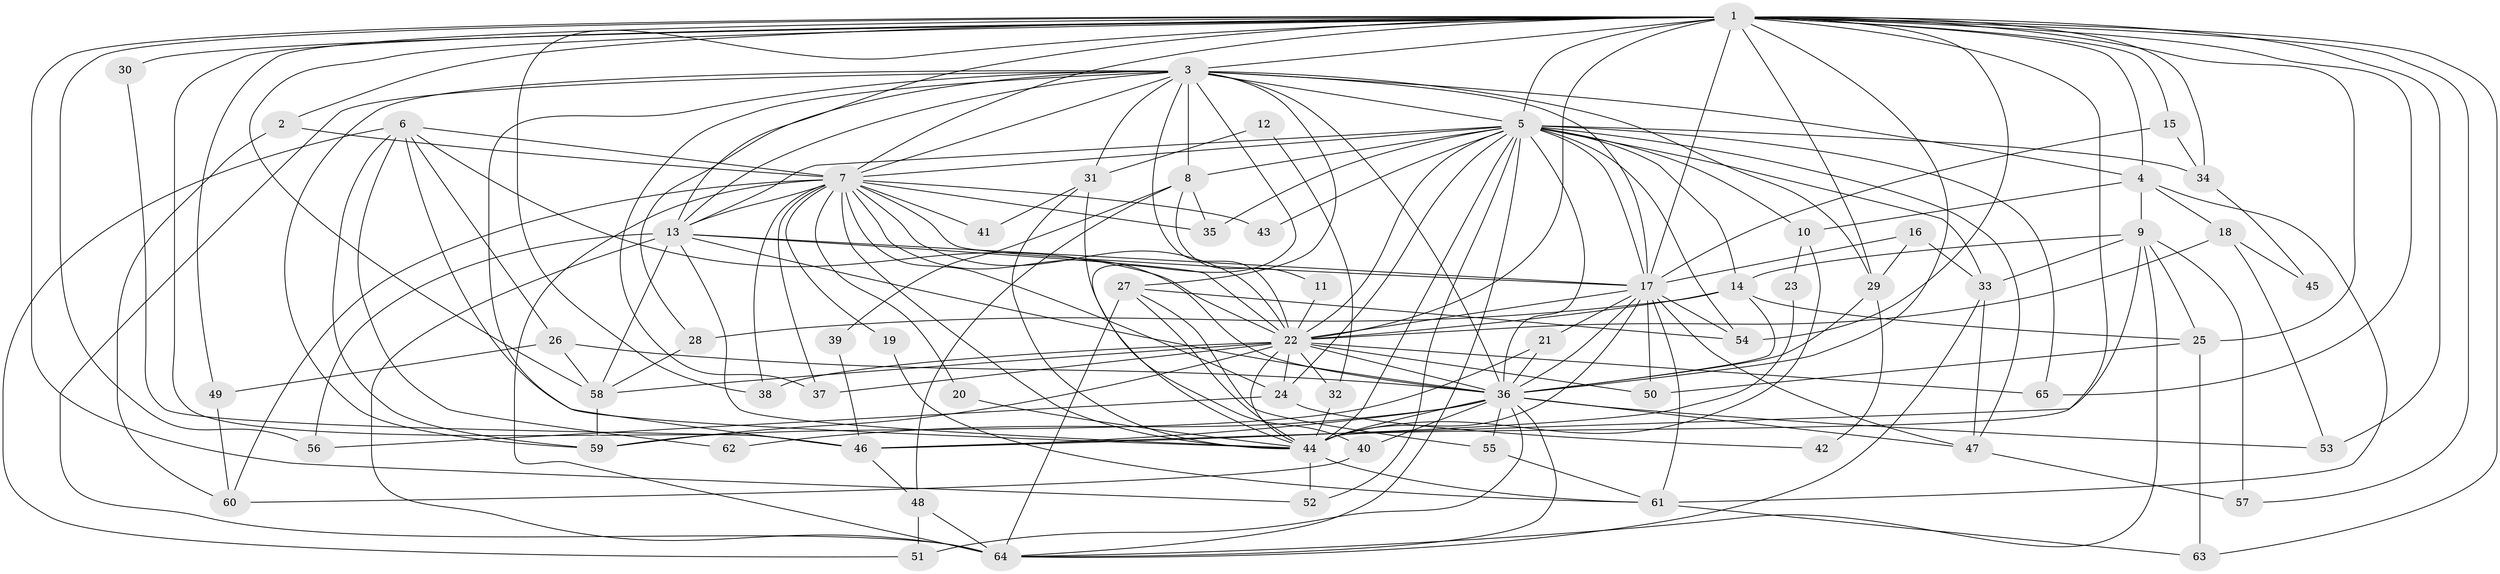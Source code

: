 // original degree distribution, {24: 0.015384615384615385, 20: 0.007692307692307693, 25: 0.007692307692307693, 14: 0.007692307692307693, 19: 0.007692307692307693, 23: 0.015384615384615385, 18: 0.007692307692307693, 26: 0.007692307692307693, 5: 0.06923076923076923, 3: 0.23076923076923078, 4: 0.06153846153846154, 2: 0.49230769230769234, 6: 0.046153846153846156, 7: 0.007692307692307693, 8: 0.015384615384615385}
// Generated by graph-tools (version 1.1) at 2025/01/03/09/25 03:01:22]
// undirected, 65 vertices, 190 edges
graph export_dot {
graph [start="1"]
  node [color=gray90,style=filled];
  1;
  2;
  3;
  4;
  5;
  6;
  7;
  8;
  9;
  10;
  11;
  12;
  13;
  14;
  15;
  16;
  17;
  18;
  19;
  20;
  21;
  22;
  23;
  24;
  25;
  26;
  27;
  28;
  29;
  30;
  31;
  32;
  33;
  34;
  35;
  36;
  37;
  38;
  39;
  40;
  41;
  42;
  43;
  44;
  45;
  46;
  47;
  48;
  49;
  50;
  51;
  52;
  53;
  54;
  55;
  56;
  57;
  58;
  59;
  60;
  61;
  62;
  63;
  64;
  65;
  1 -- 2 [weight=1.0];
  1 -- 3 [weight=3.0];
  1 -- 4 [weight=1.0];
  1 -- 5 [weight=2.0];
  1 -- 7 [weight=2.0];
  1 -- 13 [weight=2.0];
  1 -- 15 [weight=1.0];
  1 -- 17 [weight=3.0];
  1 -- 22 [weight=2.0];
  1 -- 25 [weight=1.0];
  1 -- 29 [weight=1.0];
  1 -- 30 [weight=1.0];
  1 -- 34 [weight=1.0];
  1 -- 36 [weight=2.0];
  1 -- 38 [weight=1.0];
  1 -- 44 [weight=4.0];
  1 -- 46 [weight=2.0];
  1 -- 49 [weight=1.0];
  1 -- 52 [weight=1.0];
  1 -- 53 [weight=2.0];
  1 -- 54 [weight=2.0];
  1 -- 56 [weight=1.0];
  1 -- 57 [weight=1.0];
  1 -- 58 [weight=1.0];
  1 -- 63 [weight=1.0];
  1 -- 65 [weight=2.0];
  2 -- 7 [weight=1.0];
  2 -- 60 [weight=1.0];
  3 -- 4 [weight=1.0];
  3 -- 5 [weight=1.0];
  3 -- 7 [weight=1.0];
  3 -- 8 [weight=1.0];
  3 -- 13 [weight=1.0];
  3 -- 17 [weight=1.0];
  3 -- 22 [weight=2.0];
  3 -- 27 [weight=1.0];
  3 -- 28 [weight=1.0];
  3 -- 29 [weight=1.0];
  3 -- 31 [weight=2.0];
  3 -- 36 [weight=2.0];
  3 -- 37 [weight=1.0];
  3 -- 44 [weight=1.0];
  3 -- 46 [weight=1.0];
  3 -- 59 [weight=1.0];
  3 -- 64 [weight=1.0];
  4 -- 9 [weight=1.0];
  4 -- 10 [weight=1.0];
  4 -- 18 [weight=1.0];
  4 -- 61 [weight=1.0];
  5 -- 7 [weight=1.0];
  5 -- 8 [weight=2.0];
  5 -- 10 [weight=1.0];
  5 -- 13 [weight=1.0];
  5 -- 14 [weight=1.0];
  5 -- 17 [weight=1.0];
  5 -- 22 [weight=1.0];
  5 -- 24 [weight=1.0];
  5 -- 33 [weight=1.0];
  5 -- 34 [weight=1.0];
  5 -- 35 [weight=1.0];
  5 -- 36 [weight=2.0];
  5 -- 43 [weight=1.0];
  5 -- 44 [weight=1.0];
  5 -- 47 [weight=1.0];
  5 -- 52 [weight=1.0];
  5 -- 54 [weight=1.0];
  5 -- 64 [weight=1.0];
  5 -- 65 [weight=1.0];
  6 -- 7 [weight=1.0];
  6 -- 22 [weight=1.0];
  6 -- 26 [weight=1.0];
  6 -- 44 [weight=1.0];
  6 -- 51 [weight=1.0];
  6 -- 59 [weight=1.0];
  6 -- 62 [weight=1.0];
  7 -- 13 [weight=2.0];
  7 -- 17 [weight=1.0];
  7 -- 19 [weight=1.0];
  7 -- 20 [weight=1.0];
  7 -- 22 [weight=1.0];
  7 -- 24 [weight=1.0];
  7 -- 35 [weight=1.0];
  7 -- 36 [weight=1.0];
  7 -- 37 [weight=1.0];
  7 -- 38 [weight=1.0];
  7 -- 41 [weight=1.0];
  7 -- 43 [weight=1.0];
  7 -- 44 [weight=1.0];
  7 -- 60 [weight=1.0];
  7 -- 64 [weight=1.0];
  8 -- 11 [weight=1.0];
  8 -- 35 [weight=1.0];
  8 -- 39 [weight=1.0];
  8 -- 48 [weight=1.0];
  9 -- 14 [weight=1.0];
  9 -- 25 [weight=1.0];
  9 -- 33 [weight=1.0];
  9 -- 46 [weight=1.0];
  9 -- 57 [weight=1.0];
  9 -- 64 [weight=1.0];
  10 -- 23 [weight=1.0];
  10 -- 44 [weight=1.0];
  11 -- 22 [weight=1.0];
  12 -- 31 [weight=1.0];
  12 -- 32 [weight=1.0];
  13 -- 17 [weight=1.0];
  13 -- 22 [weight=1.0];
  13 -- 36 [weight=2.0];
  13 -- 44 [weight=1.0];
  13 -- 56 [weight=1.0];
  13 -- 58 [weight=1.0];
  13 -- 64 [weight=1.0];
  14 -- 22 [weight=1.0];
  14 -- 25 [weight=1.0];
  14 -- 28 [weight=1.0];
  14 -- 36 [weight=1.0];
  15 -- 17 [weight=1.0];
  15 -- 34 [weight=1.0];
  16 -- 17 [weight=1.0];
  16 -- 29 [weight=1.0];
  16 -- 33 [weight=1.0];
  17 -- 21 [weight=1.0];
  17 -- 22 [weight=2.0];
  17 -- 36 [weight=1.0];
  17 -- 44 [weight=1.0];
  17 -- 47 [weight=1.0];
  17 -- 50 [weight=1.0];
  17 -- 54 [weight=1.0];
  17 -- 61 [weight=1.0];
  18 -- 22 [weight=1.0];
  18 -- 45 [weight=1.0];
  18 -- 53 [weight=1.0];
  19 -- 61 [weight=1.0];
  20 -- 44 [weight=2.0];
  21 -- 36 [weight=1.0];
  21 -- 59 [weight=1.0];
  22 -- 24 [weight=1.0];
  22 -- 32 [weight=2.0];
  22 -- 36 [weight=1.0];
  22 -- 37 [weight=1.0];
  22 -- 38 [weight=1.0];
  22 -- 44 [weight=1.0];
  22 -- 50 [weight=1.0];
  22 -- 58 [weight=1.0];
  22 -- 59 [weight=1.0];
  22 -- 65 [weight=1.0];
  23 -- 46 [weight=1.0];
  24 -- 42 [weight=1.0];
  24 -- 56 [weight=1.0];
  25 -- 50 [weight=1.0];
  25 -- 63 [weight=1.0];
  26 -- 36 [weight=1.0];
  26 -- 49 [weight=1.0];
  26 -- 58 [weight=1.0];
  27 -- 44 [weight=1.0];
  27 -- 54 [weight=1.0];
  27 -- 55 [weight=1.0];
  27 -- 64 [weight=1.0];
  28 -- 58 [weight=1.0];
  29 -- 36 [weight=1.0];
  29 -- 42 [weight=1.0];
  30 -- 46 [weight=1.0];
  31 -- 40 [weight=1.0];
  31 -- 41 [weight=1.0];
  31 -- 44 [weight=1.0];
  32 -- 44 [weight=1.0];
  33 -- 47 [weight=1.0];
  33 -- 64 [weight=1.0];
  34 -- 45 [weight=1.0];
  36 -- 40 [weight=1.0];
  36 -- 44 [weight=2.0];
  36 -- 46 [weight=1.0];
  36 -- 47 [weight=1.0];
  36 -- 51 [weight=1.0];
  36 -- 53 [weight=1.0];
  36 -- 55 [weight=1.0];
  36 -- 62 [weight=1.0];
  36 -- 64 [weight=1.0];
  39 -- 46 [weight=1.0];
  40 -- 60 [weight=1.0];
  44 -- 52 [weight=1.0];
  44 -- 61 [weight=1.0];
  46 -- 48 [weight=1.0];
  47 -- 57 [weight=1.0];
  48 -- 51 [weight=1.0];
  48 -- 64 [weight=1.0];
  49 -- 60 [weight=1.0];
  55 -- 61 [weight=1.0];
  58 -- 59 [weight=1.0];
  61 -- 63 [weight=1.0];
}
